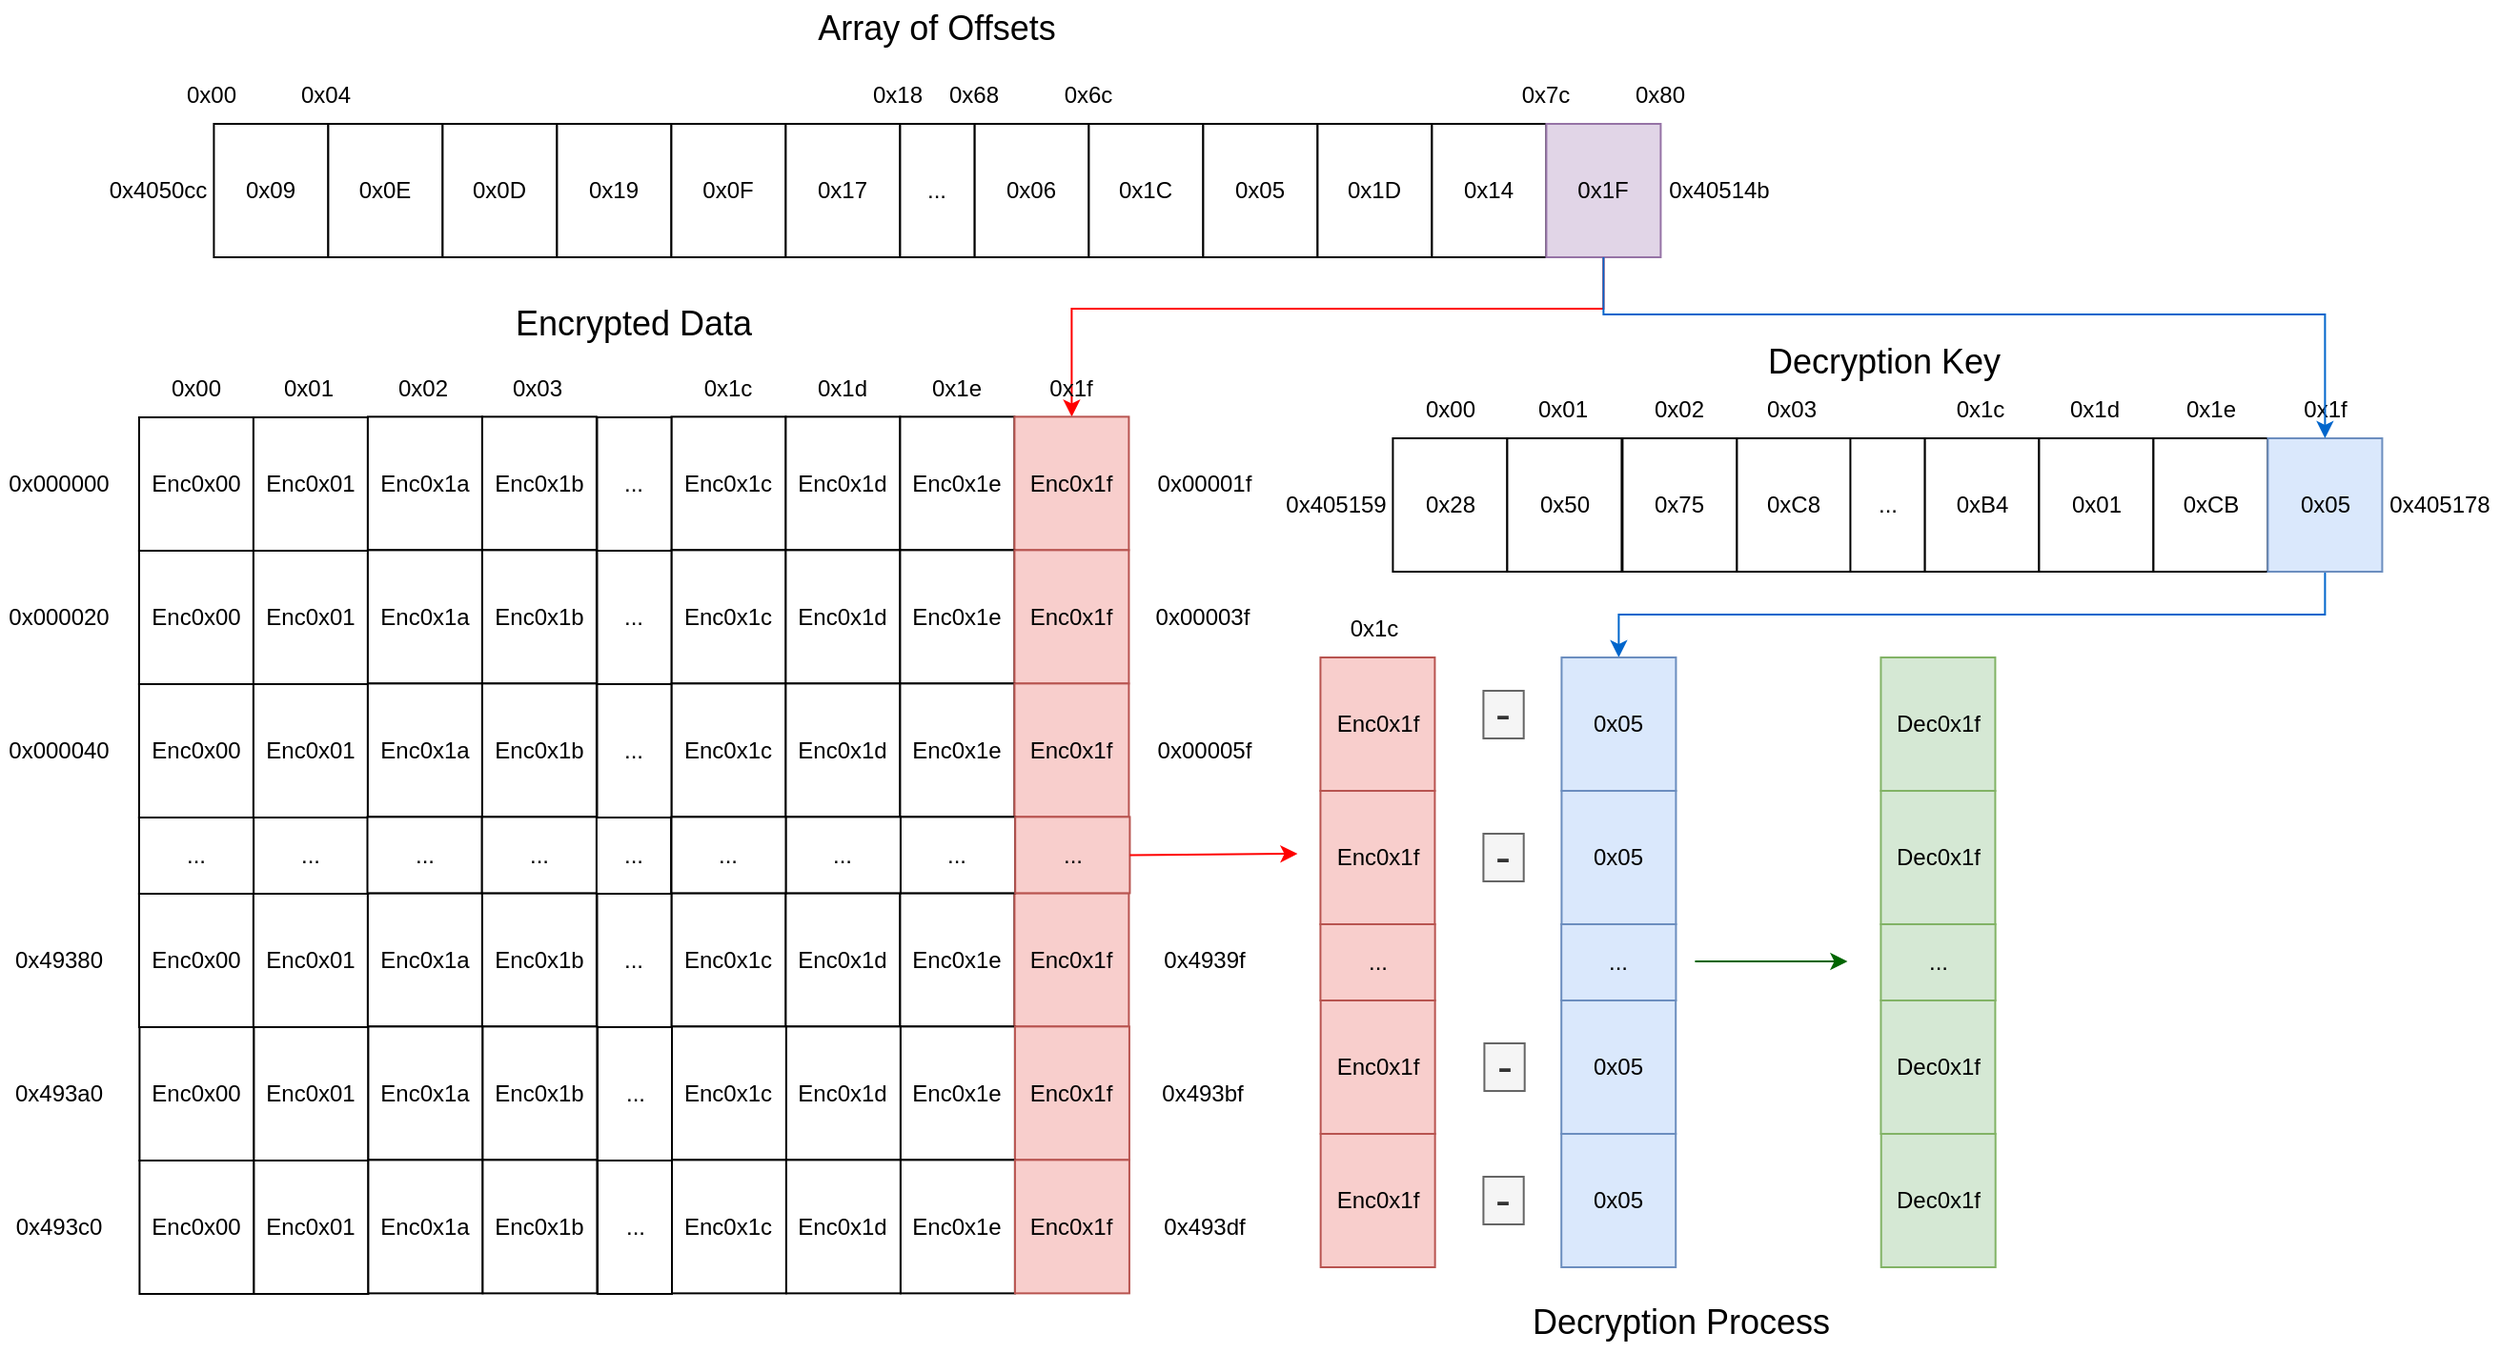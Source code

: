 <mxfile version="22.1.5" type="onedrive">
  <diagram name="Page-1" id="JG9FBwNWxL3qcM8FK885">
    <mxGraphModel grid="1" page="1" gridSize="10" guides="1" tooltips="1" connect="1" arrows="1" fold="1" pageScale="1" pageWidth="827" pageHeight="1169" math="0" shadow="0">
      <root>
        <mxCell id="0" />
        <mxCell id="1" parent="0" />
        <mxCell id="4_nCc2Uz1ycMVief2jAk-1" value="0x09" style="rounded=0;whiteSpace=wrap;html=1;" vertex="1" parent="1">
          <mxGeometry x="-128.79" y="545" width="60" height="70" as="geometry" />
        </mxCell>
        <mxCell id="4_nCc2Uz1ycMVief2jAk-2" value="0x0E" style="rounded=0;whiteSpace=wrap;html=1;" vertex="1" parent="1">
          <mxGeometry x="-68.79" y="545" width="60" height="70" as="geometry" />
        </mxCell>
        <mxCell id="4_nCc2Uz1ycMVief2jAk-3" value="0x0D" style="rounded=0;whiteSpace=wrap;html=1;" vertex="1" parent="1">
          <mxGeometry x="-8.79" y="545" width="60" height="70" as="geometry" />
        </mxCell>
        <mxCell id="4_nCc2Uz1ycMVief2jAk-4" value="0x19" style="rounded=0;whiteSpace=wrap;html=1;" vertex="1" parent="1">
          <mxGeometry x="51.21" y="545" width="60" height="70" as="geometry" />
        </mxCell>
        <mxCell id="4_nCc2Uz1ycMVief2jAk-5" value="0x0F" style="rounded=0;whiteSpace=wrap;html=1;" vertex="1" parent="1">
          <mxGeometry x="111.21" y="545" width="60" height="70" as="geometry" />
        </mxCell>
        <mxCell id="4_nCc2Uz1ycMVief2jAk-6" value="0x17" style="rounded=0;whiteSpace=wrap;html=1;" vertex="1" parent="1">
          <mxGeometry x="171.21" y="545" width="60" height="70" as="geometry" />
        </mxCell>
        <mxCell id="4_nCc2Uz1ycMVief2jAk-7" value="0x06" style="rounded=0;whiteSpace=wrap;html=1;" vertex="1" parent="1">
          <mxGeometry x="270.21" y="545" width="60" height="70" as="geometry" />
        </mxCell>
        <mxCell id="4_nCc2Uz1ycMVief2jAk-8" style="edgeStyle=orthogonalEdgeStyle;rounded=0;orthogonalLoop=1;jettySize=auto;html=1;exitX=0.5;exitY=1;exitDx=0;exitDy=0;entryX=0.5;entryY=1;entryDx=0;entryDy=0;strokeColor=#FF0000;" edge="1" parent="1" source="4_nCc2Uz1ycMVief2jAk-13" target="4_nCc2Uz1ycMVief2jAk-38">
          <mxGeometry relative="1" as="geometry">
            <Array as="points">
              <mxPoint x="600.21" y="642" />
              <mxPoint x="321.21" y="642" />
            </Array>
          </mxGeometry>
        </mxCell>
        <mxCell id="4_nCc2Uz1ycMVief2jAk-9" value="0x1C" style="rounded=0;whiteSpace=wrap;html=1;" vertex="1" parent="1">
          <mxGeometry x="330.21" y="545" width="60" height="70" as="geometry" />
        </mxCell>
        <mxCell id="4_nCc2Uz1ycMVief2jAk-10" value="0x05" style="rounded=0;whiteSpace=wrap;html=1;" vertex="1" parent="1">
          <mxGeometry x="390.21" y="545" width="60" height="70" as="geometry" />
        </mxCell>
        <mxCell id="4_nCc2Uz1ycMVief2jAk-11" value="0x1D" style="rounded=0;whiteSpace=wrap;html=1;" vertex="1" parent="1">
          <mxGeometry x="450.21" y="545" width="60" height="70" as="geometry" />
        </mxCell>
        <mxCell id="4_nCc2Uz1ycMVief2jAk-12" value="0x14" style="rounded=0;whiteSpace=wrap;html=1;" vertex="1" parent="1">
          <mxGeometry x="510.21" y="545" width="60" height="70" as="geometry" />
        </mxCell>
        <mxCell id="4_nCc2Uz1ycMVief2jAk-13" value="0x1F" style="rounded=0;whiteSpace=wrap;html=1;fillColor=#e1d5e7;strokeColor=#9673a6;" vertex="1" parent="1">
          <mxGeometry x="570.21" y="545" width="60" height="70" as="geometry" />
        </mxCell>
        <mxCell id="4_nCc2Uz1ycMVief2jAk-14" value="..." style="rounded=0;whiteSpace=wrap;html=1;" vertex="1" parent="1">
          <mxGeometry x="231.21" y="545" width="39" height="70" as="geometry" />
        </mxCell>
        <mxCell id="4_nCc2Uz1ycMVief2jAk-15" value="0x00" style="text;html=1;strokeColor=none;fillColor=none;align=center;verticalAlign=middle;whiteSpace=wrap;rounded=0;" vertex="1" parent="1">
          <mxGeometry x="-159.79" y="515" width="60" height="30" as="geometry" />
        </mxCell>
        <mxCell id="4_nCc2Uz1ycMVief2jAk-16" value="0x18" style="text;html=1;strokeColor=none;fillColor=none;align=center;verticalAlign=middle;whiteSpace=wrap;rounded=0;" vertex="1" parent="1">
          <mxGeometry x="200.21" y="515" width="60" height="30" as="geometry" />
        </mxCell>
        <mxCell id="4_nCc2Uz1ycMVief2jAk-17" value="0x80" style="text;html=1;strokeColor=none;fillColor=none;align=center;verticalAlign=middle;whiteSpace=wrap;rounded=0;" vertex="1" parent="1">
          <mxGeometry x="600.21" y="515" width="60" height="30" as="geometry" />
        </mxCell>
        <mxCell id="4_nCc2Uz1ycMVief2jAk-18" value="0x7c" style="text;html=1;strokeColor=none;fillColor=none;align=center;verticalAlign=middle;whiteSpace=wrap;rounded=0;" vertex="1" parent="1">
          <mxGeometry x="540.21" y="515" width="60" height="30" as="geometry" />
        </mxCell>
        <mxCell id="4_nCc2Uz1ycMVief2jAk-19" value="0x04" style="text;html=1;strokeColor=none;fillColor=none;align=center;verticalAlign=middle;whiteSpace=wrap;rounded=0;" vertex="1" parent="1">
          <mxGeometry x="-99.79" y="515" width="60" height="30" as="geometry" />
        </mxCell>
        <mxCell id="4_nCc2Uz1ycMVief2jAk-20" value="0x68" style="text;html=1;strokeColor=none;fillColor=none;align=center;verticalAlign=middle;whiteSpace=wrap;rounded=0;" vertex="1" parent="1">
          <mxGeometry x="240.21" y="515" width="60" height="30" as="geometry" />
        </mxCell>
        <mxCell id="4_nCc2Uz1ycMVief2jAk-21" value="0x6c" style="text;html=1;strokeColor=none;fillColor=none;align=center;verticalAlign=middle;whiteSpace=wrap;rounded=0;" vertex="1" parent="1">
          <mxGeometry x="300.21" y="515" width="60" height="30" as="geometry" />
        </mxCell>
        <mxCell id="4_nCc2Uz1ycMVief2jAk-22" value="Enc0x00" style="rounded=0;whiteSpace=wrap;html=1;" vertex="1" parent="1">
          <mxGeometry x="-168.04" y="699" width="60" height="70" as="geometry" />
        </mxCell>
        <mxCell id="4_nCc2Uz1ycMVief2jAk-23" value="Enc0x01" style="rounded=0;whiteSpace=wrap;html=1;" vertex="1" parent="1">
          <mxGeometry x="-108.04" y="699" width="60" height="70" as="geometry" />
        </mxCell>
        <mxCell id="4_nCc2Uz1ycMVief2jAk-24" value="Enc0x1a" style="rounded=0;whiteSpace=wrap;html=1;" vertex="1" parent="1">
          <mxGeometry x="-48.04" y="698.69" width="60" height="70" as="geometry" />
        </mxCell>
        <mxCell id="4_nCc2Uz1ycMVief2jAk-25" value="Enc0x1b" style="rounded=0;whiteSpace=wrap;html=1;" vertex="1" parent="1">
          <mxGeometry x="11.96" y="698.69" width="60" height="70" as="geometry" />
        </mxCell>
        <mxCell id="4_nCc2Uz1ycMVief2jAk-26" value="Enc0x1c" style="rounded=0;whiteSpace=wrap;html=1;" vertex="1" parent="1">
          <mxGeometry x="111.21" y="698.69" width="60" height="70" as="geometry" />
        </mxCell>
        <mxCell id="4_nCc2Uz1ycMVief2jAk-27" value="Enc0x1d" style="rounded=0;whiteSpace=wrap;html=1;" vertex="1" parent="1">
          <mxGeometry x="171.21" y="698.69" width="60" height="70" as="geometry" />
        </mxCell>
        <mxCell id="4_nCc2Uz1ycMVief2jAk-28" value="Enc0x1e" style="rounded=0;whiteSpace=wrap;html=1;" vertex="1" parent="1">
          <mxGeometry x="231.21" y="698.69" width="60" height="70" as="geometry" />
        </mxCell>
        <mxCell id="4_nCc2Uz1ycMVief2jAk-29" value="Enc0x1f" style="rounded=0;whiteSpace=wrap;html=1;fillColor=#f8cecc;strokeColor=#b85450;" vertex="1" parent="1">
          <mxGeometry x="291.21" y="698.69" width="60" height="70" as="geometry" />
        </mxCell>
        <mxCell id="4_nCc2Uz1ycMVief2jAk-30" value="..." style="rounded=0;whiteSpace=wrap;html=1;" vertex="1" parent="1">
          <mxGeometry x="72.25" y="699" width="39" height="70" as="geometry" />
        </mxCell>
        <mxCell id="4_nCc2Uz1ycMVief2jAk-31" value="0x00" style="text;html=1;strokeColor=none;fillColor=none;align=center;verticalAlign=middle;whiteSpace=wrap;rounded=0;" vertex="1" parent="1">
          <mxGeometry x="-168.04" y="669" width="60" height="30" as="geometry" />
        </mxCell>
        <mxCell id="4_nCc2Uz1ycMVief2jAk-32" value="0x01" style="text;html=1;strokeColor=none;fillColor=none;align=center;verticalAlign=middle;whiteSpace=wrap;rounded=0;" vertex="1" parent="1">
          <mxGeometry x="-108.54" y="669" width="60" height="30" as="geometry" />
        </mxCell>
        <mxCell id="4_nCc2Uz1ycMVief2jAk-33" value="0x02" style="text;html=1;strokeColor=none;fillColor=none;align=center;verticalAlign=middle;whiteSpace=wrap;rounded=0;" vertex="1" parent="1">
          <mxGeometry x="-48.54" y="668.69" width="60" height="30" as="geometry" />
        </mxCell>
        <mxCell id="4_nCc2Uz1ycMVief2jAk-34" value="0x03" style="text;html=1;strokeColor=none;fillColor=none;align=center;verticalAlign=middle;whiteSpace=wrap;rounded=0;" vertex="1" parent="1">
          <mxGeometry x="10.96" y="668.69" width="60" height="30" as="geometry" />
        </mxCell>
        <mxCell id="4_nCc2Uz1ycMVief2jAk-35" value="0x1c" style="text;html=1;strokeColor=none;fillColor=none;align=center;verticalAlign=middle;whiteSpace=wrap;rounded=0;" vertex="1" parent="1">
          <mxGeometry x="110.71" y="668.69" width="60" height="30" as="geometry" />
        </mxCell>
        <mxCell id="4_nCc2Uz1ycMVief2jAk-36" value="0x1d" style="text;html=1;strokeColor=none;fillColor=none;align=center;verticalAlign=middle;whiteSpace=wrap;rounded=0;" vertex="1" parent="1">
          <mxGeometry x="170.71" y="668.69" width="60" height="30" as="geometry" />
        </mxCell>
        <mxCell id="4_nCc2Uz1ycMVief2jAk-37" value="0x1e" style="text;html=1;strokeColor=none;fillColor=none;align=center;verticalAlign=middle;whiteSpace=wrap;rounded=0;" vertex="1" parent="1">
          <mxGeometry x="231.21" y="668.69" width="60" height="30" as="geometry" />
        </mxCell>
        <mxCell id="4_nCc2Uz1ycMVief2jAk-38" value="0x1f" style="text;html=1;strokeColor=none;fillColor=none;align=center;verticalAlign=middle;whiteSpace=wrap;rounded=0;" vertex="1" parent="1">
          <mxGeometry x="291.21" y="668.69" width="60" height="30" as="geometry" />
        </mxCell>
        <mxCell id="4_nCc2Uz1ycMVief2jAk-39" value="Enc0x00" style="rounded=0;whiteSpace=wrap;html=1;" vertex="1" parent="1">
          <mxGeometry x="-168.04" y="769" width="60" height="70" as="geometry" />
        </mxCell>
        <mxCell id="4_nCc2Uz1ycMVief2jAk-40" value="Enc0x01" style="rounded=0;whiteSpace=wrap;html=1;" vertex="1" parent="1">
          <mxGeometry x="-108.04" y="769" width="60" height="70" as="geometry" />
        </mxCell>
        <mxCell id="4_nCc2Uz1ycMVief2jAk-41" value="Enc0x1a" style="rounded=0;whiteSpace=wrap;html=1;" vertex="1" parent="1">
          <mxGeometry x="-48.04" y="768.69" width="60" height="70" as="geometry" />
        </mxCell>
        <mxCell id="4_nCc2Uz1ycMVief2jAk-42" value="Enc0x1b" style="rounded=0;whiteSpace=wrap;html=1;" vertex="1" parent="1">
          <mxGeometry x="11.96" y="768.69" width="60" height="70" as="geometry" />
        </mxCell>
        <mxCell id="4_nCc2Uz1ycMVief2jAk-43" value="Enc0x1c" style="rounded=0;whiteSpace=wrap;html=1;" vertex="1" parent="1">
          <mxGeometry x="111.21" y="768.69" width="60" height="70" as="geometry" />
        </mxCell>
        <mxCell id="4_nCc2Uz1ycMVief2jAk-44" value="Enc0x1d" style="rounded=0;whiteSpace=wrap;html=1;" vertex="1" parent="1">
          <mxGeometry x="171.21" y="768.69" width="60" height="70" as="geometry" />
        </mxCell>
        <mxCell id="4_nCc2Uz1ycMVief2jAk-45" value="Enc0x1e" style="rounded=0;whiteSpace=wrap;html=1;" vertex="1" parent="1">
          <mxGeometry x="231.21" y="768.69" width="60" height="70" as="geometry" />
        </mxCell>
        <mxCell id="4_nCc2Uz1ycMVief2jAk-46" value="Enc0x1f" style="rounded=0;whiteSpace=wrap;html=1;fillColor=#f8cecc;strokeColor=#b85450;" vertex="1" parent="1">
          <mxGeometry x="291.21" y="768.69" width="60" height="70" as="geometry" />
        </mxCell>
        <mxCell id="4_nCc2Uz1ycMVief2jAk-47" value="..." style="rounded=0;whiteSpace=wrap;html=1;" vertex="1" parent="1">
          <mxGeometry x="72.25" y="769" width="39" height="70" as="geometry" />
        </mxCell>
        <mxCell id="4_nCc2Uz1ycMVief2jAk-48" value="Enc0x00" style="rounded=0;whiteSpace=wrap;html=1;" vertex="1" parent="1">
          <mxGeometry x="-168.04" y="839" width="60" height="70" as="geometry" />
        </mxCell>
        <mxCell id="4_nCc2Uz1ycMVief2jAk-49" value="Enc0x01" style="rounded=0;whiteSpace=wrap;html=1;" vertex="1" parent="1">
          <mxGeometry x="-108.04" y="839" width="60" height="70" as="geometry" />
        </mxCell>
        <mxCell id="4_nCc2Uz1ycMVief2jAk-50" value="Enc0x1a" style="rounded=0;whiteSpace=wrap;html=1;" vertex="1" parent="1">
          <mxGeometry x="-48.04" y="838.69" width="60" height="70" as="geometry" />
        </mxCell>
        <mxCell id="4_nCc2Uz1ycMVief2jAk-51" value="Enc0x1b" style="rounded=0;whiteSpace=wrap;html=1;" vertex="1" parent="1">
          <mxGeometry x="11.96" y="838.69" width="60" height="70" as="geometry" />
        </mxCell>
        <mxCell id="4_nCc2Uz1ycMVief2jAk-52" value="Enc0x1c" style="rounded=0;whiteSpace=wrap;html=1;" vertex="1" parent="1">
          <mxGeometry x="111.21" y="838.69" width="60" height="70" as="geometry" />
        </mxCell>
        <mxCell id="4_nCc2Uz1ycMVief2jAk-53" value="Enc0x1d" style="rounded=0;whiteSpace=wrap;html=1;" vertex="1" parent="1">
          <mxGeometry x="171.21" y="838.69" width="60" height="70" as="geometry" />
        </mxCell>
        <mxCell id="4_nCc2Uz1ycMVief2jAk-54" value="Enc0x1e" style="rounded=0;whiteSpace=wrap;html=1;" vertex="1" parent="1">
          <mxGeometry x="231.21" y="838.69" width="60" height="70" as="geometry" />
        </mxCell>
        <mxCell id="4_nCc2Uz1ycMVief2jAk-55" value="Enc0x1f" style="rounded=0;whiteSpace=wrap;html=1;fillColor=#f8cecc;strokeColor=#b85450;" vertex="1" parent="1">
          <mxGeometry x="291.21" y="838.69" width="60" height="70" as="geometry" />
        </mxCell>
        <mxCell id="4_nCc2Uz1ycMVief2jAk-56" value="..." style="rounded=0;whiteSpace=wrap;html=1;" vertex="1" parent="1">
          <mxGeometry x="72.25" y="839" width="39" height="70" as="geometry" />
        </mxCell>
        <mxCell id="4_nCc2Uz1ycMVief2jAk-57" value="Enc0x00" style="rounded=0;whiteSpace=wrap;html=1;" vertex="1" parent="1">
          <mxGeometry x="-168.04" y="949" width="60" height="70" as="geometry" />
        </mxCell>
        <mxCell id="4_nCc2Uz1ycMVief2jAk-58" value="Enc0x01" style="rounded=0;whiteSpace=wrap;html=1;" vertex="1" parent="1">
          <mxGeometry x="-108.04" y="949" width="60" height="70" as="geometry" />
        </mxCell>
        <mxCell id="4_nCc2Uz1ycMVief2jAk-59" value="Enc0x1a" style="rounded=0;whiteSpace=wrap;html=1;" vertex="1" parent="1">
          <mxGeometry x="-48.04" y="948.69" width="60" height="70" as="geometry" />
        </mxCell>
        <mxCell id="4_nCc2Uz1ycMVief2jAk-60" value="Enc0x1b" style="rounded=0;whiteSpace=wrap;html=1;" vertex="1" parent="1">
          <mxGeometry x="11.96" y="948.69" width="60" height="70" as="geometry" />
        </mxCell>
        <mxCell id="4_nCc2Uz1ycMVief2jAk-61" value="Enc0x1c" style="rounded=0;whiteSpace=wrap;html=1;" vertex="1" parent="1">
          <mxGeometry x="111.21" y="948.69" width="60" height="70" as="geometry" />
        </mxCell>
        <mxCell id="4_nCc2Uz1ycMVief2jAk-62" value="Enc0x1d" style="rounded=0;whiteSpace=wrap;html=1;" vertex="1" parent="1">
          <mxGeometry x="171.21" y="948.69" width="60" height="70" as="geometry" />
        </mxCell>
        <mxCell id="4_nCc2Uz1ycMVief2jAk-63" value="Enc0x1e" style="rounded=0;whiteSpace=wrap;html=1;" vertex="1" parent="1">
          <mxGeometry x="231.21" y="948.69" width="60" height="70" as="geometry" />
        </mxCell>
        <mxCell id="4_nCc2Uz1ycMVief2jAk-64" value="Enc0x1f" style="rounded=0;whiteSpace=wrap;html=1;fillColor=#f8cecc;strokeColor=#b85450;" vertex="1" parent="1">
          <mxGeometry x="291.21" y="948.69" width="60" height="70" as="geometry" />
        </mxCell>
        <mxCell id="4_nCc2Uz1ycMVief2jAk-65" value="..." style="rounded=0;whiteSpace=wrap;html=1;" vertex="1" parent="1">
          <mxGeometry x="72.25" y="949" width="39" height="70" as="geometry" />
        </mxCell>
        <mxCell id="4_nCc2Uz1ycMVief2jAk-66" value="0x4050cc" style="text;html=1;strokeColor=none;fillColor=none;align=center;verticalAlign=middle;whiteSpace=wrap;rounded=0;" vertex="1" parent="1">
          <mxGeometry x="-188.29" y="565" width="60" height="30" as="geometry" />
        </mxCell>
        <mxCell id="4_nCc2Uz1ycMVief2jAk-67" value="0x40514b" style="text;html=1;strokeColor=none;fillColor=none;align=center;verticalAlign=middle;whiteSpace=wrap;rounded=0;" vertex="1" parent="1">
          <mxGeometry x="630.71" y="565" width="60" height="30" as="geometry" />
        </mxCell>
        <mxCell id="4_nCc2Uz1ycMVief2jAk-68" value="Enc0x00" style="rounded=0;whiteSpace=wrap;html=1;" vertex="1" parent="1">
          <mxGeometry x="-167.79" y="1019" width="60" height="70" as="geometry" />
        </mxCell>
        <mxCell id="4_nCc2Uz1ycMVief2jAk-69" value="Enc0x01" style="rounded=0;whiteSpace=wrap;html=1;" vertex="1" parent="1">
          <mxGeometry x="-107.79" y="1019" width="60" height="70" as="geometry" />
        </mxCell>
        <mxCell id="4_nCc2Uz1ycMVief2jAk-70" value="Enc0x1a" style="rounded=0;whiteSpace=wrap;html=1;" vertex="1" parent="1">
          <mxGeometry x="-47.79" y="1018.69" width="60" height="70" as="geometry" />
        </mxCell>
        <mxCell id="4_nCc2Uz1ycMVief2jAk-71" value="Enc0x1b" style="rounded=0;whiteSpace=wrap;html=1;" vertex="1" parent="1">
          <mxGeometry x="12.21" y="1018.69" width="60" height="70" as="geometry" />
        </mxCell>
        <mxCell id="4_nCc2Uz1ycMVief2jAk-72" value="Enc0x1c" style="rounded=0;whiteSpace=wrap;html=1;" vertex="1" parent="1">
          <mxGeometry x="111.46" y="1018.69" width="60" height="70" as="geometry" />
        </mxCell>
        <mxCell id="4_nCc2Uz1ycMVief2jAk-73" value="Enc0x1d" style="rounded=0;whiteSpace=wrap;html=1;" vertex="1" parent="1">
          <mxGeometry x="171.46" y="1018.69" width="60" height="70" as="geometry" />
        </mxCell>
        <mxCell id="4_nCc2Uz1ycMVief2jAk-74" value="Enc0x1e" style="rounded=0;whiteSpace=wrap;html=1;" vertex="1" parent="1">
          <mxGeometry x="231.46" y="1018.69" width="60" height="70" as="geometry" />
        </mxCell>
        <mxCell id="4_nCc2Uz1ycMVief2jAk-75" value="Enc0x1f" style="rounded=0;whiteSpace=wrap;html=1;fillColor=#f8cecc;strokeColor=#b85450;" vertex="1" parent="1">
          <mxGeometry x="291.46" y="1018.69" width="60" height="70" as="geometry" />
        </mxCell>
        <mxCell id="4_nCc2Uz1ycMVief2jAk-76" value="..." style="rounded=0;whiteSpace=wrap;html=1;" vertex="1" parent="1">
          <mxGeometry x="72.5" y="1019" width="39" height="70" as="geometry" />
        </mxCell>
        <mxCell id="4_nCc2Uz1ycMVief2jAk-77" value="Enc0x00" style="rounded=0;whiteSpace=wrap;html=1;" vertex="1" parent="1">
          <mxGeometry x="-167.79" y="1089" width="60" height="70" as="geometry" />
        </mxCell>
        <mxCell id="4_nCc2Uz1ycMVief2jAk-78" value="Enc0x01" style="rounded=0;whiteSpace=wrap;html=1;" vertex="1" parent="1">
          <mxGeometry x="-107.79" y="1089" width="60" height="70" as="geometry" />
        </mxCell>
        <mxCell id="4_nCc2Uz1ycMVief2jAk-79" value="Enc0x1a" style="rounded=0;whiteSpace=wrap;html=1;" vertex="1" parent="1">
          <mxGeometry x="-47.79" y="1088.69" width="60" height="70" as="geometry" />
        </mxCell>
        <mxCell id="4_nCc2Uz1ycMVief2jAk-80" value="Enc0x1b" style="rounded=0;whiteSpace=wrap;html=1;" vertex="1" parent="1">
          <mxGeometry x="12.21" y="1088.69" width="60" height="70" as="geometry" />
        </mxCell>
        <mxCell id="4_nCc2Uz1ycMVief2jAk-81" value="Enc0x1c" style="rounded=0;whiteSpace=wrap;html=1;" vertex="1" parent="1">
          <mxGeometry x="111.46" y="1088.69" width="60" height="70" as="geometry" />
        </mxCell>
        <mxCell id="4_nCc2Uz1ycMVief2jAk-82" value="Enc0x1d" style="rounded=0;whiteSpace=wrap;html=1;" vertex="1" parent="1">
          <mxGeometry x="171.46" y="1088.69" width="60" height="70" as="geometry" />
        </mxCell>
        <mxCell id="4_nCc2Uz1ycMVief2jAk-83" value="Enc0x1e" style="rounded=0;whiteSpace=wrap;html=1;" vertex="1" parent="1">
          <mxGeometry x="231.46" y="1088.69" width="60" height="70" as="geometry" />
        </mxCell>
        <mxCell id="4_nCc2Uz1ycMVief2jAk-84" value="Enc0x1f" style="rounded=0;whiteSpace=wrap;html=1;fillColor=#f8cecc;strokeColor=#b85450;" vertex="1" parent="1">
          <mxGeometry x="291.46" y="1088.69" width="60" height="70" as="geometry" />
        </mxCell>
        <mxCell id="4_nCc2Uz1ycMVief2jAk-85" value="..." style="rounded=0;whiteSpace=wrap;html=1;" vertex="1" parent="1">
          <mxGeometry x="72.5" y="1089" width="39" height="70" as="geometry" />
        </mxCell>
        <mxCell id="4_nCc2Uz1ycMVief2jAk-86" value="0x28" style="rounded=0;whiteSpace=wrap;html=1;" vertex="1" parent="1">
          <mxGeometry x="489.71" y="710" width="60" height="70" as="geometry" />
        </mxCell>
        <mxCell id="4_nCc2Uz1ycMVief2jAk-87" value="0x50" style="rounded=0;whiteSpace=wrap;html=1;" vertex="1" parent="1">
          <mxGeometry x="549.71" y="710" width="60" height="70" as="geometry" />
        </mxCell>
        <mxCell id="4_nCc2Uz1ycMVief2jAk-88" value="0x75" style="rounded=0;whiteSpace=wrap;html=1;" vertex="1" parent="1">
          <mxGeometry x="610.21" y="710" width="60" height="70" as="geometry" />
        </mxCell>
        <mxCell id="4_nCc2Uz1ycMVief2jAk-89" value="0xC8" style="rounded=0;whiteSpace=wrap;html=1;" vertex="1" parent="1">
          <mxGeometry x="670.21" y="710" width="60" height="70" as="geometry" />
        </mxCell>
        <mxCell id="4_nCc2Uz1ycMVief2jAk-90" style="edgeStyle=orthogonalEdgeStyle;rounded=0;orthogonalLoop=1;jettySize=auto;html=1;exitX=0.5;exitY=1;exitDx=0;exitDy=0;entryX=0.5;entryY=0;entryDx=0;entryDy=0;strokeColor=#0066CC;" edge="1" parent="1" source="4_nCc2Uz1ycMVief2jAk-94" target="4_nCc2Uz1ycMVief2jAk-134">
          <mxGeometry relative="1" as="geometry" />
        </mxCell>
        <mxCell id="4_nCc2Uz1ycMVief2jAk-91" value="0xB4" style="rounded=0;whiteSpace=wrap;html=1;" vertex="1" parent="1">
          <mxGeometry x="768.71" y="710" width="60" height="70" as="geometry" />
        </mxCell>
        <mxCell id="4_nCc2Uz1ycMVief2jAk-92" value="0x01" style="rounded=0;whiteSpace=wrap;html=1;" vertex="1" parent="1">
          <mxGeometry x="828.71" y="710" width="60" height="70" as="geometry" />
        </mxCell>
        <mxCell id="4_nCc2Uz1ycMVief2jAk-93" value="0xCB" style="rounded=0;whiteSpace=wrap;html=1;" vertex="1" parent="1">
          <mxGeometry x="888.71" y="710" width="60" height="70" as="geometry" />
        </mxCell>
        <mxCell id="4_nCc2Uz1ycMVief2jAk-94" value="0x05" style="rounded=0;whiteSpace=wrap;html=1;fillColor=#dae8fc;strokeColor=#6c8ebf;" vertex="1" parent="1">
          <mxGeometry x="948.71" y="710" width="60" height="70" as="geometry" />
        </mxCell>
        <mxCell id="4_nCc2Uz1ycMVief2jAk-95" value="..." style="rounded=0;whiteSpace=wrap;html=1;" vertex="1" parent="1">
          <mxGeometry x="729.71" y="710" width="39" height="70" as="geometry" />
        </mxCell>
        <mxCell id="4_nCc2Uz1ycMVief2jAk-96" value="0x405159" style="text;html=1;strokeColor=none;fillColor=none;align=center;verticalAlign=middle;whiteSpace=wrap;rounded=0;" vertex="1" parent="1">
          <mxGeometry x="430.21" y="730" width="60" height="30" as="geometry" />
        </mxCell>
        <mxCell id="4_nCc2Uz1ycMVief2jAk-97" value="0x405178" style="text;html=1;strokeColor=none;fillColor=none;align=center;verticalAlign=middle;whiteSpace=wrap;rounded=0;" vertex="1" parent="1">
          <mxGeometry x="1009.21" y="730" width="60" height="30" as="geometry" />
        </mxCell>
        <mxCell id="4_nCc2Uz1ycMVief2jAk-98" value="0x00" style="text;html=1;strokeColor=none;fillColor=none;align=center;verticalAlign=middle;whiteSpace=wrap;rounded=0;" vertex="1" parent="1">
          <mxGeometry x="489.71" y="680" width="60" height="30" as="geometry" />
        </mxCell>
        <mxCell id="4_nCc2Uz1ycMVief2jAk-99" value="0x01" style="text;html=1;strokeColor=none;fillColor=none;align=center;verticalAlign=middle;whiteSpace=wrap;rounded=0;" vertex="1" parent="1">
          <mxGeometry x="549.21" y="680" width="60" height="30" as="geometry" />
        </mxCell>
        <mxCell id="4_nCc2Uz1ycMVief2jAk-100" value="0x02" style="text;html=1;strokeColor=none;fillColor=none;align=center;verticalAlign=middle;whiteSpace=wrap;rounded=0;" vertex="1" parent="1">
          <mxGeometry x="609.71" y="680" width="60" height="30" as="geometry" />
        </mxCell>
        <mxCell id="4_nCc2Uz1ycMVief2jAk-101" value="0x03" style="text;html=1;strokeColor=none;fillColor=none;align=center;verticalAlign=middle;whiteSpace=wrap;rounded=0;" vertex="1" parent="1">
          <mxGeometry x="669.21" y="680" width="60" height="30" as="geometry" />
        </mxCell>
        <mxCell id="4_nCc2Uz1ycMVief2jAk-102" value="0x1c" style="text;html=1;strokeColor=none;fillColor=none;align=center;verticalAlign=middle;whiteSpace=wrap;rounded=0;" vertex="1" parent="1">
          <mxGeometry x="768.21" y="680" width="60" height="30" as="geometry" />
        </mxCell>
        <mxCell id="4_nCc2Uz1ycMVief2jAk-103" value="0x1d" style="text;html=1;strokeColor=none;fillColor=none;align=center;verticalAlign=middle;whiteSpace=wrap;rounded=0;" vertex="1" parent="1">
          <mxGeometry x="828.21" y="680" width="60" height="30" as="geometry" />
        </mxCell>
        <mxCell id="4_nCc2Uz1ycMVief2jAk-104" value="0x1e" style="text;html=1;strokeColor=none;fillColor=none;align=center;verticalAlign=middle;whiteSpace=wrap;rounded=0;" vertex="1" parent="1">
          <mxGeometry x="888.71" y="680" width="60" height="30" as="geometry" />
        </mxCell>
        <mxCell id="4_nCc2Uz1ycMVief2jAk-105" value="0x1f" style="text;html=1;strokeColor=none;fillColor=none;align=center;verticalAlign=middle;whiteSpace=wrap;rounded=0;" vertex="1" parent="1">
          <mxGeometry x="948.71" y="680" width="60" height="30" as="geometry" />
        </mxCell>
        <mxCell id="4_nCc2Uz1ycMVief2jAk-106" value="0x000000" style="text;html=1;strokeColor=none;fillColor=none;align=center;verticalAlign=middle;whiteSpace=wrap;rounded=0;" vertex="1" parent="1">
          <mxGeometry x="-240.04" y="719" width="60" height="30" as="geometry" />
        </mxCell>
        <mxCell id="4_nCc2Uz1ycMVief2jAk-107" value="0x00001f" style="text;html=1;strokeColor=none;fillColor=none;align=center;verticalAlign=middle;whiteSpace=wrap;rounded=0;" vertex="1" parent="1">
          <mxGeometry x="360.71" y="718.69" width="60" height="30" as="geometry" />
        </mxCell>
        <mxCell id="4_nCc2Uz1ycMVief2jAk-108" value="0x00003f" style="text;html=1;strokeColor=none;fillColor=none;align=center;verticalAlign=middle;whiteSpace=wrap;rounded=0;" vertex="1" parent="1">
          <mxGeometry x="360.21" y="788.69" width="60" height="30" as="geometry" />
        </mxCell>
        <mxCell id="4_nCc2Uz1ycMVief2jAk-109" value="0x00005f" style="text;html=1;strokeColor=none;fillColor=none;align=center;verticalAlign=middle;whiteSpace=wrap;rounded=0;" vertex="1" parent="1">
          <mxGeometry x="360.71" y="858.69" width="60" height="30" as="geometry" />
        </mxCell>
        <mxCell id="4_nCc2Uz1ycMVief2jAk-110" value="0x4939f" style="text;html=1;strokeColor=none;fillColor=none;align=center;verticalAlign=middle;whiteSpace=wrap;rounded=0;" vertex="1" parent="1">
          <mxGeometry x="360.71" y="968.69" width="60" height="30" as="geometry" />
        </mxCell>
        <mxCell id="4_nCc2Uz1ycMVief2jAk-111" value="0x49380" style="text;html=1;strokeColor=none;fillColor=none;align=center;verticalAlign=middle;whiteSpace=wrap;rounded=0;" vertex="1" parent="1">
          <mxGeometry x="-240.04" y="969" width="60" height="30" as="geometry" />
        </mxCell>
        <mxCell id="4_nCc2Uz1ycMVief2jAk-112" value="0x000040" style="text;html=1;strokeColor=none;fillColor=none;align=center;verticalAlign=middle;whiteSpace=wrap;rounded=0;" vertex="1" parent="1">
          <mxGeometry x="-240.04" y="859" width="60" height="30" as="geometry" />
        </mxCell>
        <mxCell id="4_nCc2Uz1ycMVief2jAk-113" value="0x000020" style="text;html=1;strokeColor=none;fillColor=none;align=center;verticalAlign=middle;whiteSpace=wrap;rounded=0;" vertex="1" parent="1">
          <mxGeometry x="-240.04" y="789" width="60" height="30" as="geometry" />
        </mxCell>
        <mxCell id="4_nCc2Uz1ycMVief2jAk-114" value="0x493df" style="text;html=1;strokeColor=none;fillColor=none;align=center;verticalAlign=middle;whiteSpace=wrap;rounded=0;" vertex="1" parent="1">
          <mxGeometry x="360.71" y="1108.69" width="60" height="30" as="geometry" />
        </mxCell>
        <mxCell id="4_nCc2Uz1ycMVief2jAk-115" value="0x493c0" style="text;html=1;strokeColor=none;fillColor=none;align=center;verticalAlign=middle;whiteSpace=wrap;rounded=0;" vertex="1" parent="1">
          <mxGeometry x="-240.04" y="1109" width="60" height="30" as="geometry" />
        </mxCell>
        <mxCell id="4_nCc2Uz1ycMVief2jAk-116" value="0x493bf" style="text;html=1;strokeColor=none;fillColor=none;align=center;verticalAlign=middle;whiteSpace=wrap;rounded=0;" vertex="1" parent="1">
          <mxGeometry x="360.21" y="1038.69" width="60" height="30" as="geometry" />
        </mxCell>
        <mxCell id="4_nCc2Uz1ycMVief2jAk-117" value="0x493a0" style="text;html=1;strokeColor=none;fillColor=none;align=center;verticalAlign=middle;whiteSpace=wrap;rounded=0;" vertex="1" parent="1">
          <mxGeometry x="-240.04" y="1039" width="60" height="30" as="geometry" />
        </mxCell>
        <mxCell id="4_nCc2Uz1ycMVief2jAk-118" style="edgeStyle=orthogonalEdgeStyle;rounded=0;orthogonalLoop=1;jettySize=auto;html=1;exitX=0.5;exitY=1;exitDx=0;exitDy=0;entryX=0.5;entryY=0;entryDx=0;entryDy=0;strokeColor=#0066CC;" edge="1" parent="1" source="4_nCc2Uz1ycMVief2jAk-13" target="4_nCc2Uz1ycMVief2jAk-94">
          <mxGeometry relative="1" as="geometry">
            <Array as="points">
              <mxPoint x="600.21" y="645" />
              <mxPoint x="978.21" y="645" />
            </Array>
          </mxGeometry>
        </mxCell>
        <mxCell id="4_nCc2Uz1ycMVief2jAk-119" value="..." style="rounded=0;whiteSpace=wrap;html=1;" vertex="1" parent="1">
          <mxGeometry x="-168.04" y="909" width="60.119" height="40" as="geometry" />
        </mxCell>
        <mxCell id="4_nCc2Uz1ycMVief2jAk-120" value="..." style="rounded=0;whiteSpace=wrap;html=1;" vertex="1" parent="1">
          <mxGeometry x="-107.921" y="909" width="60.119" height="40" as="geometry" />
        </mxCell>
        <mxCell id="4_nCc2Uz1ycMVief2jAk-121" value="..." style="rounded=0;whiteSpace=wrap;html=1;" vertex="1" parent="1">
          <mxGeometry x="-48.251" y="908.69" width="60.119" height="40" as="geometry" />
        </mxCell>
        <mxCell id="4_nCc2Uz1ycMVief2jAk-122" value="..." style="rounded=0;whiteSpace=wrap;html=1;" vertex="1" parent="1">
          <mxGeometry x="11.867" y="908.69" width="60.119" height="40" as="geometry" />
        </mxCell>
        <mxCell id="4_nCc2Uz1ycMVief2jAk-123" value="..." style="rounded=0;whiteSpace=wrap;html=1;" vertex="1" parent="1">
          <mxGeometry x="111.236" y="908.69" width="60.119" height="40" as="geometry" />
        </mxCell>
        <mxCell id="4_nCc2Uz1ycMVief2jAk-124" value="..." style="rounded=0;whiteSpace=wrap;html=1;" vertex="1" parent="1">
          <mxGeometry x="171.354" y="908.69" width="60.119" height="40" as="geometry" />
        </mxCell>
        <mxCell id="4_nCc2Uz1ycMVief2jAk-125" value="..." style="rounded=0;whiteSpace=wrap;html=1;" vertex="1" parent="1">
          <mxGeometry x="231.473" y="908.69" width="60.119" height="40" as="geometry" />
        </mxCell>
        <mxCell id="4_nCc2Uz1ycMVief2jAk-126" value="..." style="rounded=0;whiteSpace=wrap;html=1;fillColor=#f8cecc;strokeColor=#b85450;" vertex="1" parent="1">
          <mxGeometry x="291.591" y="908.69" width="60.119" height="40" as="geometry" />
        </mxCell>
        <mxCell id="4_nCc2Uz1ycMVief2jAk-127" value="..." style="rounded=0;whiteSpace=wrap;html=1;" vertex="1" parent="1">
          <mxGeometry x="71.961" y="909" width="39.077" height="40" as="geometry" />
        </mxCell>
        <mxCell id="4_nCc2Uz1ycMVief2jAk-128" value="" style="endArrow=classic;html=1;rounded=0;strokeColor=#FF0000;exitX=1;exitY=0.5;exitDx=0;exitDy=0;" edge="1" parent="1" source="4_nCc2Uz1ycMVief2jAk-126">
          <mxGeometry width="50" height="50" relative="1" as="geometry">
            <mxPoint x="171.35" y="928.21" as="sourcePoint" />
            <mxPoint x="439.71" y="928" as="targetPoint" />
          </mxGeometry>
        </mxCell>
        <mxCell id="4_nCc2Uz1ycMVief2jAk-129" value="Enc0x1f" style="rounded=0;whiteSpace=wrap;html=1;fillColor=#f8cecc;strokeColor=#b85450;" vertex="1" parent="1">
          <mxGeometry x="451.71" y="825.0" width="60" height="70" as="geometry" />
        </mxCell>
        <mxCell id="4_nCc2Uz1ycMVief2jAk-130" value="0x1c" style="text;html=1;strokeColor=none;fillColor=none;align=center;verticalAlign=middle;whiteSpace=wrap;rounded=0;" vertex="1" parent="1">
          <mxGeometry x="450.21" y="795" width="60" height="30" as="geometry" />
        </mxCell>
        <mxCell id="4_nCc2Uz1ycMVief2jAk-131" value="Enc0x1f" style="rounded=0;whiteSpace=wrap;html=1;fillColor=#f8cecc;strokeColor=#b85450;" vertex="1" parent="1">
          <mxGeometry x="451.71" y="895.0" width="60" height="70" as="geometry" />
        </mxCell>
        <mxCell id="4_nCc2Uz1ycMVief2jAk-132" value="Enc0x1f" style="rounded=0;whiteSpace=wrap;html=1;fillColor=#f8cecc;strokeColor=#b85450;" vertex="1" parent="1">
          <mxGeometry x="451.82" y="1005.0" width="60" height="70" as="geometry" />
        </mxCell>
        <mxCell id="4_nCc2Uz1ycMVief2jAk-133" value="..." style="rounded=0;whiteSpace=wrap;html=1;fillColor=#f8cecc;strokeColor=#b85450;" vertex="1" parent="1">
          <mxGeometry x="451.706" y="965" width="60.119" height="40" as="geometry" />
        </mxCell>
        <mxCell id="4_nCc2Uz1ycMVief2jAk-134" value="0x05" style="rounded=0;whiteSpace=wrap;html=1;fillColor=#dae8fc;strokeColor=#6c8ebf;" vertex="1" parent="1">
          <mxGeometry x="578.21" y="825" width="60" height="70" as="geometry" />
        </mxCell>
        <mxCell id="4_nCc2Uz1ycMVief2jAk-135" value="&lt;font style=&quot;font-size: 24px;&quot;&gt;-&lt;/font&gt;" style="text;html=1;strokeColor=#666666;fillColor=#f5f5f5;align=center;verticalAlign=middle;whiteSpace=wrap;rounded=0;fontColor=#333333;" vertex="1" parent="1">
          <mxGeometry x="537.21" y="842.5" width="21.14" height="25" as="geometry" />
        </mxCell>
        <mxCell id="4_nCc2Uz1ycMVief2jAk-136" value="0x05" style="rounded=0;whiteSpace=wrap;html=1;fillColor=#dae8fc;strokeColor=#6c8ebf;" vertex="1" parent="1">
          <mxGeometry x="578.21" y="895" width="60" height="70" as="geometry" />
        </mxCell>
        <mxCell id="4_nCc2Uz1ycMVief2jAk-137" value="0x05" style="rounded=0;whiteSpace=wrap;html=1;fillColor=#dae8fc;strokeColor=#6c8ebf;" vertex="1" parent="1">
          <mxGeometry x="578.1" y="1005" width="60" height="70" as="geometry" />
        </mxCell>
        <mxCell id="4_nCc2Uz1ycMVief2jAk-138" value="..." style="rounded=0;whiteSpace=wrap;html=1;fillColor=#dae8fc;strokeColor=#6c8ebf;" vertex="1" parent="1">
          <mxGeometry x="578.096" y="965" width="60.119" height="40" as="geometry" />
        </mxCell>
        <mxCell id="4_nCc2Uz1ycMVief2jAk-139" value="&lt;font style=&quot;font-size: 24px;&quot;&gt;-&lt;/font&gt;" style="text;html=1;strokeColor=#666666;fillColor=#f5f5f5;align=center;verticalAlign=middle;whiteSpace=wrap;rounded=0;fontColor=#333333;" vertex="1" parent="1">
          <mxGeometry x="537.21" y="917.5" width="21.14" height="25" as="geometry" />
        </mxCell>
        <mxCell id="4_nCc2Uz1ycMVief2jAk-140" value="&lt;font style=&quot;font-size: 24px;&quot;&gt;-&lt;/font&gt;" style="text;html=1;strokeColor=#666666;fillColor=#f5f5f5;align=center;verticalAlign=middle;whiteSpace=wrap;rounded=0;fontColor=#333333;" vertex="1" parent="1">
          <mxGeometry x="537.71" y="1027.5" width="21.14" height="25" as="geometry" />
        </mxCell>
        <mxCell id="4_nCc2Uz1ycMVief2jAk-141" value="&lt;font style=&quot;font-size: 24px;&quot;&gt;-&lt;/font&gt;" style="text;html=1;strokeColor=#666666;fillColor=#f5f5f5;align=center;verticalAlign=middle;whiteSpace=wrap;rounded=0;fontColor=#333333;" vertex="1" parent="1">
          <mxGeometry x="537.21" y="1097.5" width="21.14" height="25" as="geometry" />
        </mxCell>
        <mxCell id="4_nCc2Uz1ycMVief2jAk-142" value="Enc0x1f" style="rounded=0;whiteSpace=wrap;html=1;fillColor=#f8cecc;strokeColor=#b85450;" vertex="1" parent="1">
          <mxGeometry x="451.82" y="1075.0" width="60" height="70" as="geometry" />
        </mxCell>
        <mxCell id="4_nCc2Uz1ycMVief2jAk-143" value="0x05" style="rounded=0;whiteSpace=wrap;html=1;fillColor=#dae8fc;strokeColor=#6c8ebf;" vertex="1" parent="1">
          <mxGeometry x="578.1" y="1075" width="60" height="70" as="geometry" />
        </mxCell>
        <mxCell id="4_nCc2Uz1ycMVief2jAk-144" value="" style="endArrow=classic;html=1;rounded=0;strokeColor=#006600;edgeStyle=orthogonalEdgeStyle;" edge="1" parent="1">
          <mxGeometry width="50" height="50" relative="1" as="geometry">
            <mxPoint x="648.21" y="984.52" as="sourcePoint" />
            <mxPoint x="728.21" y="984.52" as="targetPoint" />
          </mxGeometry>
        </mxCell>
        <mxCell id="4_nCc2Uz1ycMVief2jAk-145" value="Dec0x1f" style="rounded=0;whiteSpace=wrap;html=1;fillColor=#d5e8d4;strokeColor=#82b366;" vertex="1" parent="1">
          <mxGeometry x="745.71" y="825" width="60" height="70" as="geometry" />
        </mxCell>
        <mxCell id="4_nCc2Uz1ycMVief2jAk-146" value="Dec0x1f" style="rounded=0;whiteSpace=wrap;html=1;fillColor=#d5e8d4;strokeColor=#82b366;" vertex="1" parent="1">
          <mxGeometry x="745.71" y="895" width="60" height="70" as="geometry" />
        </mxCell>
        <mxCell id="4_nCc2Uz1ycMVief2jAk-147" value="Dec0x1f" style="rounded=0;whiteSpace=wrap;html=1;fillColor=#d5e8d4;strokeColor=#82b366;" vertex="1" parent="1">
          <mxGeometry x="745.71" y="1005" width="60" height="70" as="geometry" />
        </mxCell>
        <mxCell id="4_nCc2Uz1ycMVief2jAk-148" value="..." style="rounded=0;whiteSpace=wrap;html=1;fillColor=#d5e8d4;strokeColor=#82b366;" vertex="1" parent="1">
          <mxGeometry x="745.706" y="965" width="60.119" height="40" as="geometry" />
        </mxCell>
        <mxCell id="4_nCc2Uz1ycMVief2jAk-149" value="Dec0x1f" style="rounded=0;whiteSpace=wrap;html=1;fillColor=#d5e8d4;strokeColor=#82b366;" vertex="1" parent="1">
          <mxGeometry x="745.85" y="1075" width="60" height="70" as="geometry" />
        </mxCell>
        <mxCell id="4_nCc2Uz1ycMVief2jAk-150" value="&lt;font style=&quot;font-size: 18px;&quot;&gt;Array of Offsets&lt;/font&gt;" style="text;html=1;strokeColor=none;fillColor=none;align=center;verticalAlign=middle;whiteSpace=wrap;rounded=0;" vertex="1" parent="1">
          <mxGeometry x="183.21" y="480" width="135" height="30" as="geometry" />
        </mxCell>
        <mxCell id="4_nCc2Uz1ycMVief2jAk-151" value="&lt;span style=&quot;font-size: 18px;&quot;&gt;Encrypted Data&lt;/span&gt;" style="text;html=1;strokeColor=none;fillColor=none;align=center;verticalAlign=middle;whiteSpace=wrap;rounded=0;" vertex="1" parent="1">
          <mxGeometry x="24" y="635" width="135" height="30" as="geometry" />
        </mxCell>
        <mxCell id="4_nCc2Uz1ycMVief2jAk-152" value="&lt;span style=&quot;font-size: 18px;&quot;&gt;Decryption Key&lt;/span&gt;" style="text;html=1;strokeColor=none;fillColor=none;align=center;verticalAlign=middle;whiteSpace=wrap;rounded=0;" vertex="1" parent="1">
          <mxGeometry x="680.21" y="655" width="135" height="30" as="geometry" />
        </mxCell>
        <mxCell id="4_nCc2Uz1ycMVief2jAk-153" value="&lt;span style=&quot;font-size: 18px;&quot;&gt;Decryption Process&lt;/span&gt;" style="text;html=1;strokeColor=none;fillColor=none;align=center;verticalAlign=middle;whiteSpace=wrap;rounded=0;" vertex="1" parent="1">
          <mxGeometry x="540.21" y="1158.69" width="202.11" height="30" as="geometry" />
        </mxCell>
      </root>
    </mxGraphModel>
  </diagram>
</mxfile>
